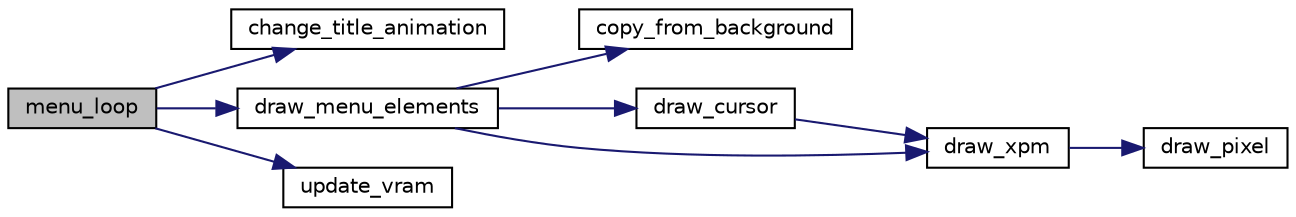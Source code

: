 digraph "menu_loop"
{
 // LATEX_PDF_SIZE
  edge [fontname="Helvetica",fontsize="10",labelfontname="Helvetica",labelfontsize="10"];
  node [fontname="Helvetica",fontsize="10",shape=record];
  rankdir="LR";
  Node1 [label="menu_loop",height=0.2,width=0.4,color="black", fillcolor="grey75", style="filled", fontcolor="black",tooltip="Menu loop."];
  Node1 -> Node2 [color="midnightblue",fontsize="10",style="solid",fontname="Helvetica"];
  Node2 [label="change_title_animation",height=0.2,width=0.4,color="black", fillcolor="white", style="filled",URL="$sprite_8c.html#a3c46379fcab4feb52bffa3fd14d641f1",tooltip="Changes the menu title image we're drawing next for all enemies."];
  Node1 -> Node3 [color="midnightblue",fontsize="10",style="solid",fontname="Helvetica"];
  Node3 [label="draw_menu_elements",height=0.2,width=0.4,color="black", fillcolor="white", style="filled",URL="$sprite_8c.html#afd7981c8544caa64d14e2aed014840b1",tooltip="Draws the menu elements on the double buffer."];
  Node3 -> Node4 [color="midnightblue",fontsize="10",style="solid",fontname="Helvetica"];
  Node4 [label="copy_from_background",height=0.2,width=0.4,color="black", fillcolor="white", style="filled",URL="$video_8c.html#aa10a93096da9f1f757aca38328a738ce",tooltip="Copies the background buffer's contents into the double buffer."];
  Node3 -> Node5 [color="midnightblue",fontsize="10",style="solid",fontname="Helvetica"];
  Node5 [label="draw_cursor",height=0.2,width=0.4,color="black", fillcolor="white", style="filled",URL="$sprite_8c.html#ac5279c7b71c8b9f1b5c69316b3996715",tooltip="Draws the cursor on the buffer used for double buffering."];
  Node5 -> Node6 [color="midnightblue",fontsize="10",style="solid",fontname="Helvetica"];
  Node6 [label="draw_xpm",height=0.2,width=0.4,color="black", fillcolor="white", style="filled",URL="$sprite_8c.html#a432d4502a05a1025f30948e4dbcd88b2",tooltip="Draws an xpm according to some parameters."];
  Node6 -> Node7 [color="midnightblue",fontsize="10",style="solid",fontname="Helvetica"];
  Node7 [label="draw_pixel",height=0.2,width=0.4,color="black", fillcolor="white", style="filled",URL="$video_8c.html#ac4898edce27b7b51b297128384e113be",tooltip="//Function which draws one pixel on the screen with the desired color, in the desired buffer"];
  Node3 -> Node6 [color="midnightblue",fontsize="10",style="solid",fontname="Helvetica"];
  Node1 -> Node8 [color="midnightblue",fontsize="10",style="solid",fontname="Helvetica"];
  Node8 [label="update_vram",height=0.2,width=0.4,color="black", fillcolor="white", style="filled",URL="$video_8c.html#a8d2d1f49135d1e61d35767153e4020dd",tooltip="Updates the video ram."];
}

